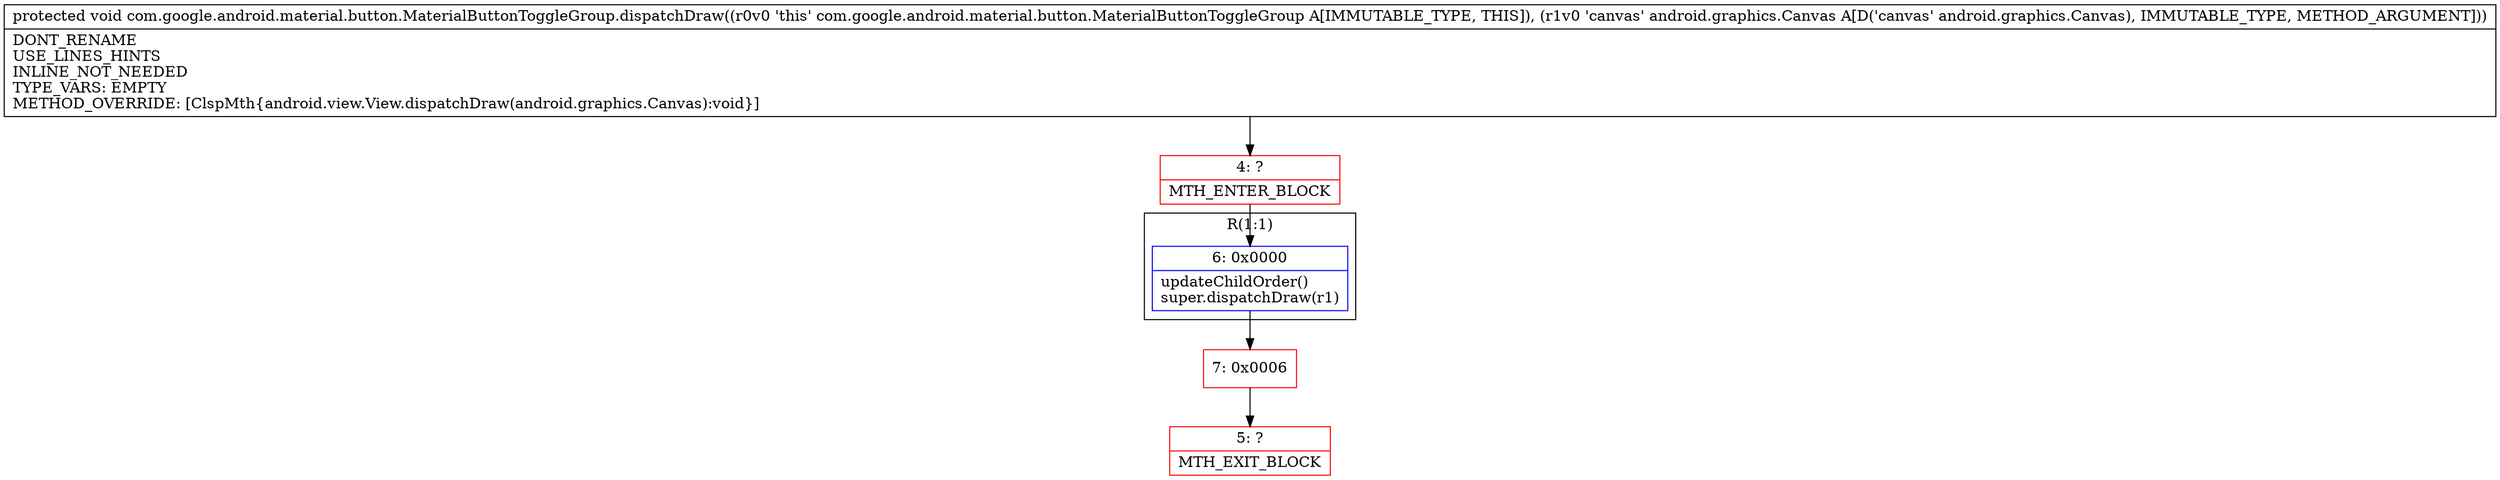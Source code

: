 digraph "CFG forcom.google.android.material.button.MaterialButtonToggleGroup.dispatchDraw(Landroid\/graphics\/Canvas;)V" {
subgraph cluster_Region_2110558875 {
label = "R(1:1)";
node [shape=record,color=blue];
Node_6 [shape=record,label="{6\:\ 0x0000|updateChildOrder()\lsuper.dispatchDraw(r1)\l}"];
}
Node_4 [shape=record,color=red,label="{4\:\ ?|MTH_ENTER_BLOCK\l}"];
Node_7 [shape=record,color=red,label="{7\:\ 0x0006}"];
Node_5 [shape=record,color=red,label="{5\:\ ?|MTH_EXIT_BLOCK\l}"];
MethodNode[shape=record,label="{protected void com.google.android.material.button.MaterialButtonToggleGroup.dispatchDraw((r0v0 'this' com.google.android.material.button.MaterialButtonToggleGroup A[IMMUTABLE_TYPE, THIS]), (r1v0 'canvas' android.graphics.Canvas A[D('canvas' android.graphics.Canvas), IMMUTABLE_TYPE, METHOD_ARGUMENT]))  | DONT_RENAME\lUSE_LINES_HINTS\lINLINE_NOT_NEEDED\lTYPE_VARS: EMPTY\lMETHOD_OVERRIDE: [ClspMth\{android.view.View.dispatchDraw(android.graphics.Canvas):void\}]\l}"];
MethodNode -> Node_4;Node_6 -> Node_7;
Node_4 -> Node_6;
Node_7 -> Node_5;
}

